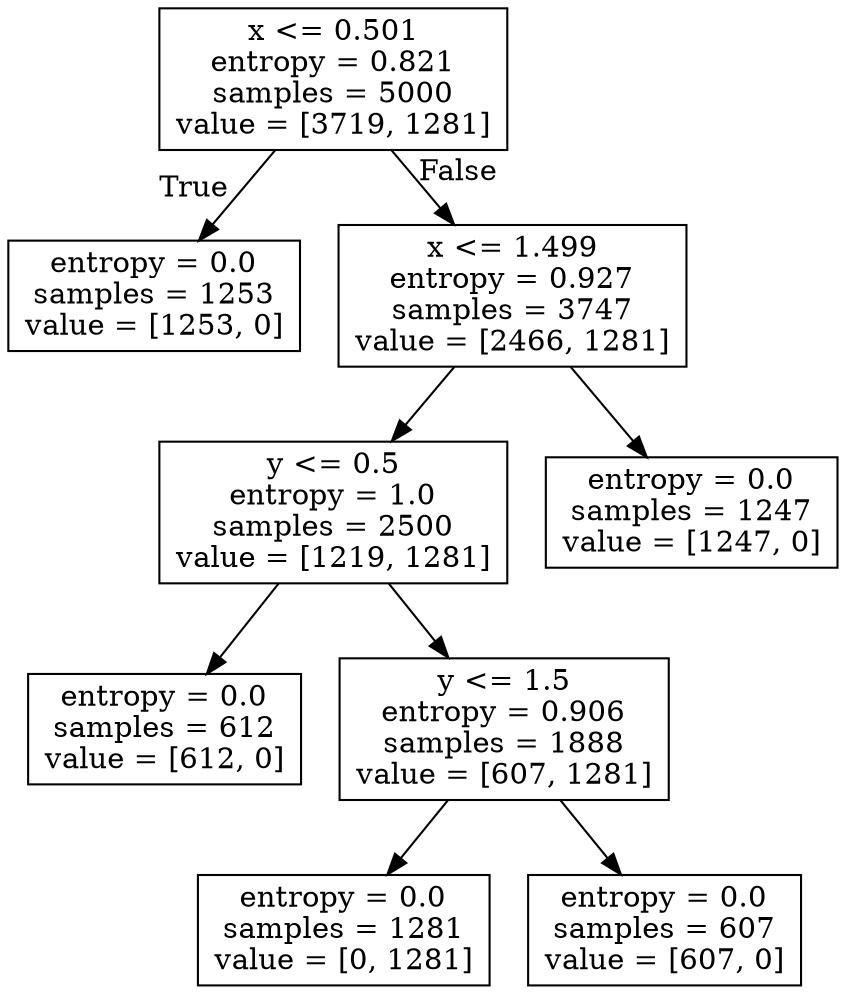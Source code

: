 digraph Tree {
node [shape=box] ;
0 [label="x <= 0.501\nentropy = 0.821\nsamples = 5000\nvalue = [3719, 1281]"] ;
1 [label="entropy = 0.0\nsamples = 1253\nvalue = [1253, 0]"] ;
0 -> 1 [labeldistance=2.5, labelangle=45, headlabel="True"] ;
2 [label="x <= 1.499\nentropy = 0.927\nsamples = 3747\nvalue = [2466, 1281]"] ;
0 -> 2 [labeldistance=2.5, labelangle=-45, headlabel="False"] ;
3 [label="y <= 0.5\nentropy = 1.0\nsamples = 2500\nvalue = [1219, 1281]"] ;
2 -> 3 ;
4 [label="entropy = 0.0\nsamples = 612\nvalue = [612, 0]"] ;
3 -> 4 ;
5 [label="y <= 1.5\nentropy = 0.906\nsamples = 1888\nvalue = [607, 1281]"] ;
3 -> 5 ;
6 [label="entropy = 0.0\nsamples = 1281\nvalue = [0, 1281]"] ;
5 -> 6 ;
7 [label="entropy = 0.0\nsamples = 607\nvalue = [607, 0]"] ;
5 -> 7 ;
8 [label="entropy = 0.0\nsamples = 1247\nvalue = [1247, 0]"] ;
2 -> 8 ;
}